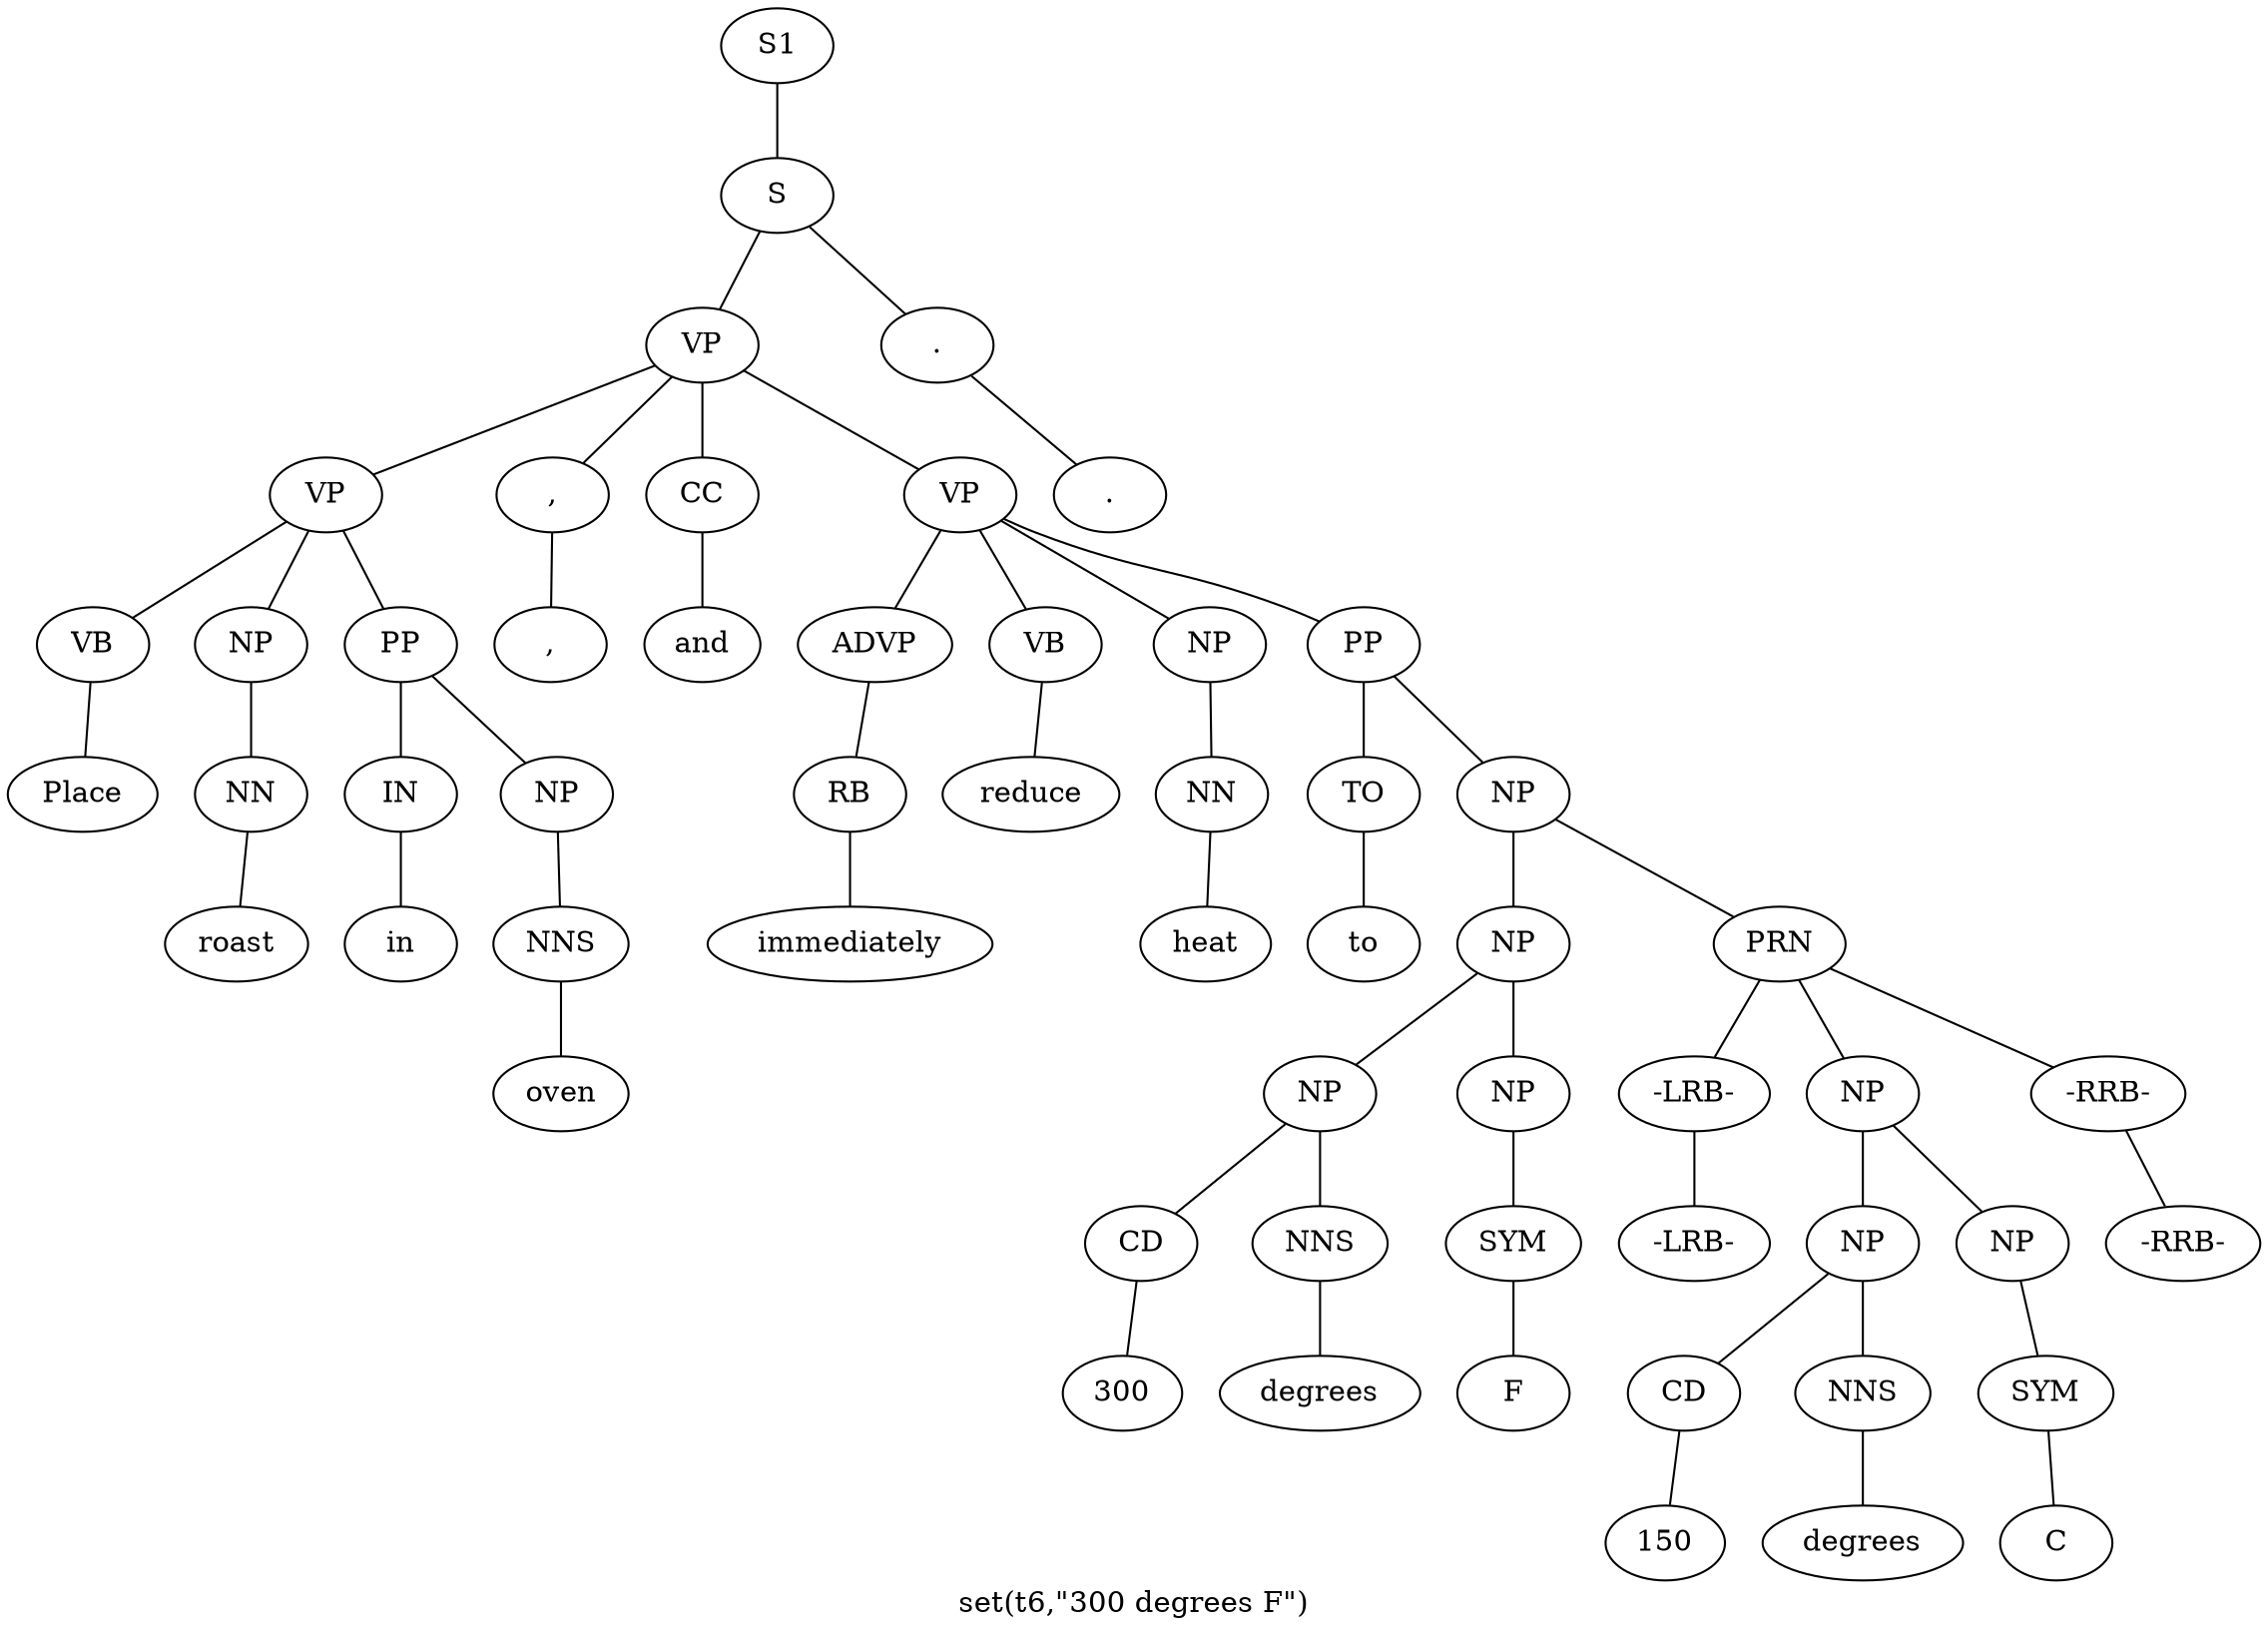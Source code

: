 graph SyntaxGraph {
	label = "set(t6,\"300 degrees F\")";
	Node0 [label="S1"];
	Node1 [label="S"];
	Node2 [label="VP"];
	Node3 [label="VP"];
	Node4 [label="VB"];
	Node5 [label="Place"];
	Node6 [label="NP"];
	Node7 [label="NN"];
	Node8 [label="roast"];
	Node9 [label="PP"];
	Node10 [label="IN"];
	Node11 [label="in"];
	Node12 [label="NP"];
	Node13 [label="NNS"];
	Node14 [label="oven"];
	Node15 [label=","];
	Node16 [label=","];
	Node17 [label="CC"];
	Node18 [label="and"];
	Node19 [label="VP"];
	Node20 [label="ADVP"];
	Node21 [label="RB"];
	Node22 [label="immediately"];
	Node23 [label="VB"];
	Node24 [label="reduce"];
	Node25 [label="NP"];
	Node26 [label="NN"];
	Node27 [label="heat"];
	Node28 [label="PP"];
	Node29 [label="TO"];
	Node30 [label="to"];
	Node31 [label="NP"];
	Node32 [label="NP"];
	Node33 [label="NP"];
	Node34 [label="CD"];
	Node35 [label="300"];
	Node36 [label="NNS"];
	Node37 [label="degrees"];
	Node38 [label="NP"];
	Node39 [label="SYM"];
	Node40 [label="F"];
	Node41 [label="PRN"];
	Node42 [label="-LRB-"];
	Node43 [label="-LRB-"];
	Node44 [label="NP"];
	Node45 [label="NP"];
	Node46 [label="CD"];
	Node47 [label="150"];
	Node48 [label="NNS"];
	Node49 [label="degrees"];
	Node50 [label="NP"];
	Node51 [label="SYM"];
	Node52 [label="C"];
	Node53 [label="-RRB-"];
	Node54 [label="-RRB-"];
	Node55 [label="."];
	Node56 [label="."];

	Node0 -- Node1;
	Node1 -- Node2;
	Node1 -- Node55;
	Node2 -- Node3;
	Node2 -- Node15;
	Node2 -- Node17;
	Node2 -- Node19;
	Node3 -- Node4;
	Node3 -- Node6;
	Node3 -- Node9;
	Node4 -- Node5;
	Node6 -- Node7;
	Node7 -- Node8;
	Node9 -- Node10;
	Node9 -- Node12;
	Node10 -- Node11;
	Node12 -- Node13;
	Node13 -- Node14;
	Node15 -- Node16;
	Node17 -- Node18;
	Node19 -- Node20;
	Node19 -- Node23;
	Node19 -- Node25;
	Node19 -- Node28;
	Node20 -- Node21;
	Node21 -- Node22;
	Node23 -- Node24;
	Node25 -- Node26;
	Node26 -- Node27;
	Node28 -- Node29;
	Node28 -- Node31;
	Node29 -- Node30;
	Node31 -- Node32;
	Node31 -- Node41;
	Node32 -- Node33;
	Node32 -- Node38;
	Node33 -- Node34;
	Node33 -- Node36;
	Node34 -- Node35;
	Node36 -- Node37;
	Node38 -- Node39;
	Node39 -- Node40;
	Node41 -- Node42;
	Node41 -- Node44;
	Node41 -- Node53;
	Node42 -- Node43;
	Node44 -- Node45;
	Node44 -- Node50;
	Node45 -- Node46;
	Node45 -- Node48;
	Node46 -- Node47;
	Node48 -- Node49;
	Node50 -- Node51;
	Node51 -- Node52;
	Node53 -- Node54;
	Node55 -- Node56;
}